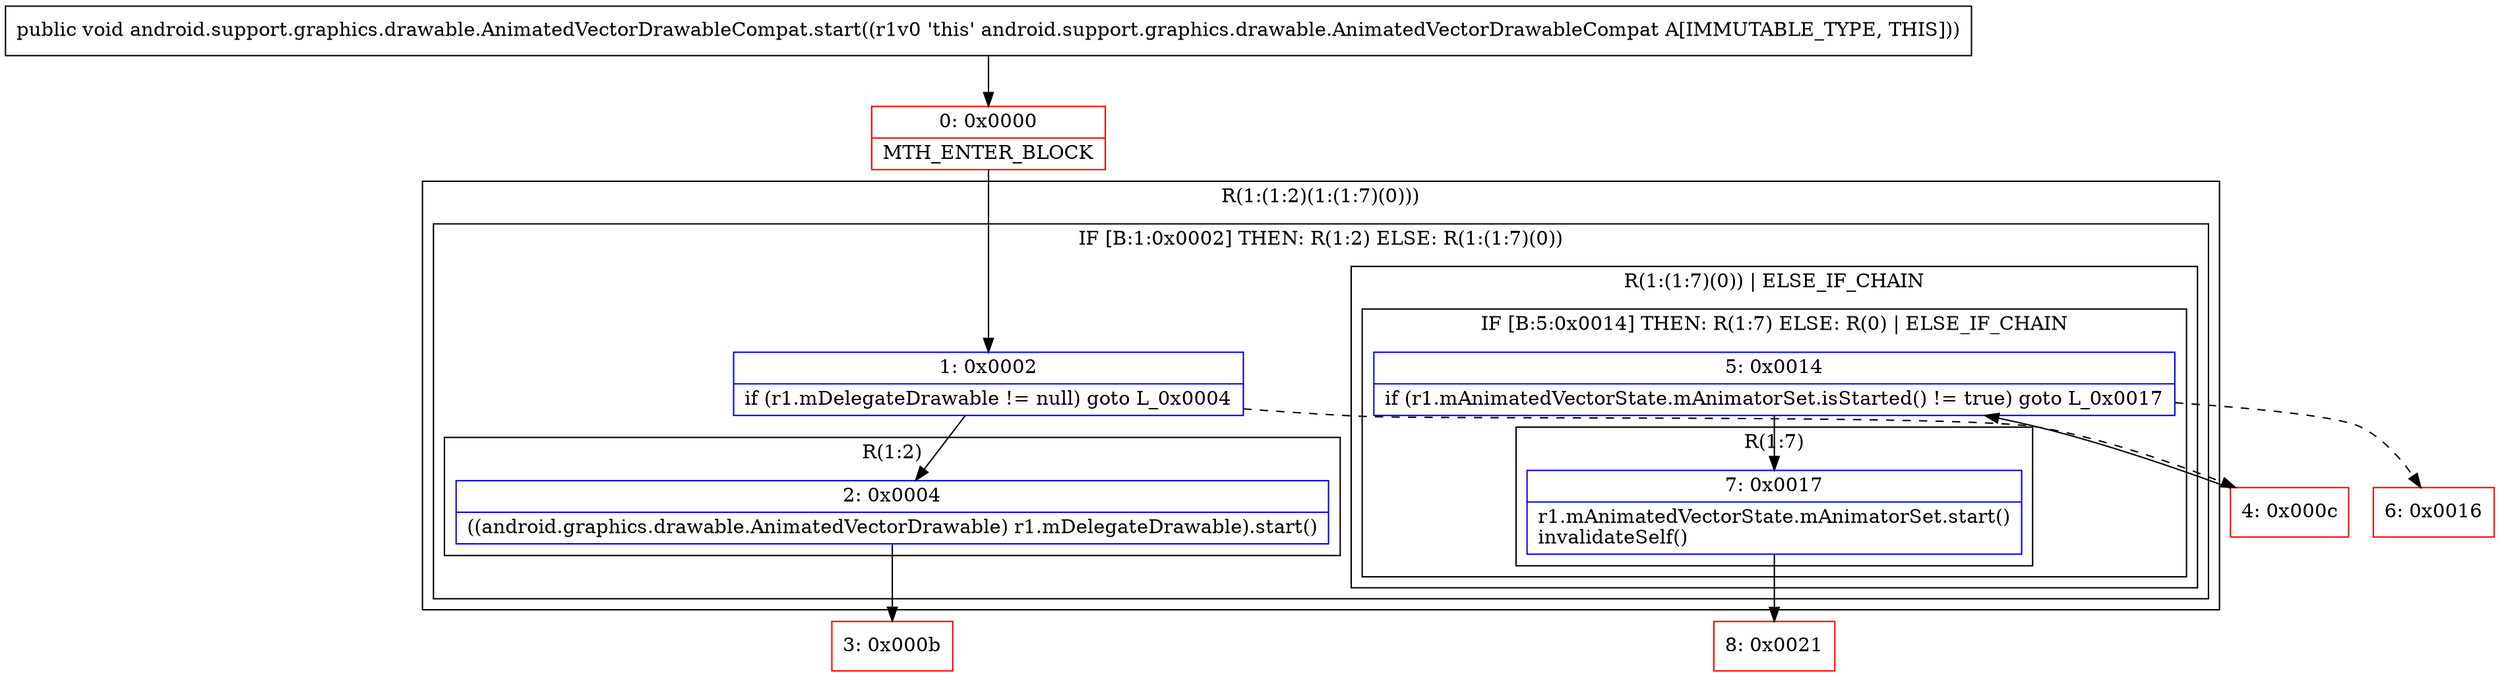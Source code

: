 digraph "CFG forandroid.support.graphics.drawable.AnimatedVectorDrawableCompat.start()V" {
subgraph cluster_Region_204874399 {
label = "R(1:(1:2)(1:(1:7)(0)))";
node [shape=record,color=blue];
subgraph cluster_IfRegion_2088218064 {
label = "IF [B:1:0x0002] THEN: R(1:2) ELSE: R(1:(1:7)(0))";
node [shape=record,color=blue];
Node_1 [shape=record,label="{1\:\ 0x0002|if (r1.mDelegateDrawable != null) goto L_0x0004\l}"];
subgraph cluster_Region_1263179242 {
label = "R(1:2)";
node [shape=record,color=blue];
Node_2 [shape=record,label="{2\:\ 0x0004|((android.graphics.drawable.AnimatedVectorDrawable) r1.mDelegateDrawable).start()\l}"];
}
subgraph cluster_Region_894817190 {
label = "R(1:(1:7)(0)) | ELSE_IF_CHAIN\l";
node [shape=record,color=blue];
subgraph cluster_IfRegion_139078985 {
label = "IF [B:5:0x0014] THEN: R(1:7) ELSE: R(0) | ELSE_IF_CHAIN\l";
node [shape=record,color=blue];
Node_5 [shape=record,label="{5\:\ 0x0014|if (r1.mAnimatedVectorState.mAnimatorSet.isStarted() != true) goto L_0x0017\l}"];
subgraph cluster_Region_1234311357 {
label = "R(1:7)";
node [shape=record,color=blue];
Node_7 [shape=record,label="{7\:\ 0x0017|r1.mAnimatedVectorState.mAnimatorSet.start()\linvalidateSelf()\l}"];
}
subgraph cluster_Region_1458053536 {
label = "R(0)";
node [shape=record,color=blue];
}
}
}
}
}
Node_0 [shape=record,color=red,label="{0\:\ 0x0000|MTH_ENTER_BLOCK\l}"];
Node_3 [shape=record,color=red,label="{3\:\ 0x000b}"];
Node_4 [shape=record,color=red,label="{4\:\ 0x000c}"];
Node_6 [shape=record,color=red,label="{6\:\ 0x0016}"];
Node_8 [shape=record,color=red,label="{8\:\ 0x0021}"];
MethodNode[shape=record,label="{public void android.support.graphics.drawable.AnimatedVectorDrawableCompat.start((r1v0 'this' android.support.graphics.drawable.AnimatedVectorDrawableCompat A[IMMUTABLE_TYPE, THIS])) }"];
MethodNode -> Node_0;
Node_1 -> Node_2;
Node_1 -> Node_4[style=dashed];
Node_2 -> Node_3;
Node_5 -> Node_6[style=dashed];
Node_5 -> Node_7;
Node_7 -> Node_8;
Node_0 -> Node_1;
Node_4 -> Node_5;
}

